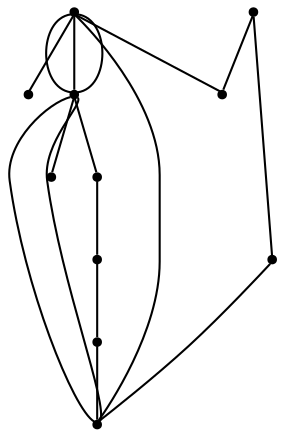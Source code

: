 graph {
  node [shape=point,comment="{\"directed\":false,\"doi\":\"10.4230/LIPIcs.GD.2024.13\",\"figure\":\"11 (1)\"}"]

  v0 [pos="1143.7171078197257,2569.43676623103"]
  v1 [pos="1041.378422638486,2773.2564338055136"]
  v2 [pos="1187.189513892748,2694.574483157073"]
  v3 [pos="1181.4087825343418,2494.3799243473813"]
  v4 [pos="1138.0300848779689,2396.4099230583706"]
  v5 [pos="1181.4087825343418,2644.381197698372"]
  v6 [pos="1041.378422638486,2373.2421871219613"]
  v7 [pos="1161.7658194753778,2740.1803046127325"]
  v8 [pos="962.4192719585211,2690.7911859783812"]
  v9 [pos="933.561276953496,2494.6423848669033"]
  v10 [pos="926.8302970972425,2614.126010446034"]

  v0 -- v6 [id="-1",pos="1143.7171078197257,2569.43676623103 1143.2107580312195,2570.453546421969 1154.4055273442987,2541.369258619126 1162.0700935978482,2514.859983180779 1169.7347870430049,2488.3463842648816 1173.8691502370243,2464.41237551324 1160.9906184270237,2444.73241434885 1148.1078892939836,2425.0524531844603 1118.2163352883554,2409.631117407082 1095.4476384809518,2398.4516217509313 1072.6746171589014,2387.2678026172307 1057.028713953919,2380.3258236047577 1049.2015332304863,2376.8550884207298 1041.378422638486,2373.2421871219613 1041.378422638486,2373.2421871219613 1041.378422638486,2373.2421871219613"]
  v0 -- v6 [id="-3",pos="1143.7171078197257,2569.43676623103 1143.719270077049,2569.43676623103 1160.7447570501881,2549.8943933816226 1175.8988739056958,2525.735309475158 1191.0489206297711,2501.5719020911433 1204.327597236215,2472.7958528054132 1204.8818982606585,2450.178470128931 1205.4403966081418,2427.5567639748992 1193.2745193736246,2411.097793585457 1174.33187330424,2400.139049606579 1155.3932973662877,2389.180305627701 1129.6820227249004,2383.717718904045 1106.3922219025485,2380.176027823751 1083.1067455948435,2376.630013265907 1062.2426159145666,2375.0048943514253 1051.8106146702319,2374.192334894184 1041.378422638486,2373.2421871219613 1041.378422638486,2373.2421871219613 1041.378422638486,2373.2421871219613"]
  v1 -- v6 [id="-5",pos="1041.378422638486,2773.2564338055136 995.2116213551478,2723.25465297007 970.2047338347721,2648.2519817169036 966.0369192480428,2585.749755672599 961.8691046613135,2523.2475296282937 978.5403630082307,2473.2457487928496 994.5697489091051,2439.911228235887 1010.5991984057831,2406.576707678924 1025.9909091836544,2389.909447400443 1033.684729506874,2381.575817261202 1041.378422638486,2373.2421871219613 1041.378422638486,2373.2421871219613 1041.378422638486,2373.2421871219613"]
  v8 -- v1 [id="-13",pos="962.4192719585211,2690.7911859783812 1041.378422638486,2773.2564338055136 1041.378422638486,2773.2564338055136 1041.378422638486,2773.2564338055136"]
  v0 -- v5 [id="-21",pos="1143.7171078197257,2569.43676623103 1181.4087825343418,2644.381197698372 1181.4087825343418,2644.381197698372 1181.4087825343418,2644.381197698372"]
  v10 -- v8 [id="-2",pos="926.8302970972425,2614.126010446034 962.4192719585211,2690.7911859783812 962.4192719585211,2690.7911859783812 962.4192719585211,2690.7911859783812"]
  v9 -- v10 [id="-4",pos="933.561276953496,2494.6423848669033 926.8302970972425,2614.126010446034 926.8302970972425,2614.126010446034 926.8302970972425,2614.126010446034"]
  v6 -- v9 [id="-7",pos="1041.378422638486,2373.2421871219613 933.561276953496,2494.6423848669033 933.561276953496,2494.6423848669033 933.561276953496,2494.6423848669033"]
  v1 -- v0 [id="-8",pos="1041.378422638486,2773.2564338055136 1143.7171078197257,2569.43676623103 1143.7171078197257,2569.43676623103 1143.7171078197257,2569.43676623103"]
  v0 -- v6 [id="-9",pos="1143.7171078197257,2569.43676623103 1041.378422638486,2373.2421871219613 1041.378422638486,2373.2421871219613 1041.378422638486,2373.2421871219613"]
  v6 -- v1 [id="-11",pos="1041.378422638486,2373.2421871219613 1027.43300762678,2381.575817261202 1027.43300762678,2381.575817261202 1027.43300762678,2381.575817261202 1013.4874654234665,2389.909447400443 985.5923108854074,2406.576707678924 965.395046802,2421.160560422595 945.1978463143963,2435.7444131662664 932.6944025542084,2448.2448583751275 922.2748660873851,2473.2457487928496 911.855329620562,2498.2466392105716 903.5197004471033,2535.7479748371547 903.5197004471033,2571.1659029289276 903.5197004471033,2606.5838310207005 911.855329620562,2639.918351577663 925.4007270274321,2669.0860570650057 938.9461244343023,2698.253762552348 957.7012900745842,2723.25465297007 1041.378422638486,2773.2564338055136"]
  v7 -- v1 [id="-12",pos="1161.7658194753778,2740.1803046127325 1041.378422638486,2773.2564338055136 1041.378422638486,2773.2564338055136 1041.378422638486,2773.2564338055136"]
  v2 -- v5 [id="-14",pos="1187.189513892748,2694.574483157073 1181.4087825343418,2644.381197698372 1181.4087825343418,2644.381197698372 1181.4087825343418,2644.381197698372"]
  v2 -- v7 [id="-17",pos="1187.189513892748,2694.574483157073 1161.7658194753778,2740.1803046127325 1161.7658194753778,2740.1803046127325 1161.7658194753778,2740.1803046127325"]
  v6 -- v4 [id="-18",pos="1041.378422638486,2373.2421871219613 1138.0300848779689,2396.4099230583706 1138.0300848779689,2396.4099230583706 1138.0300848779689,2396.4099230583706"]
  v0 -- v3 [id="-20",pos="1143.7171078197257,2569.43676623103 1181.4087825343418,2494.3799243473813 1181.4087825343418,2494.3799243473813 1181.4087825343418,2494.3799243473813"]
}